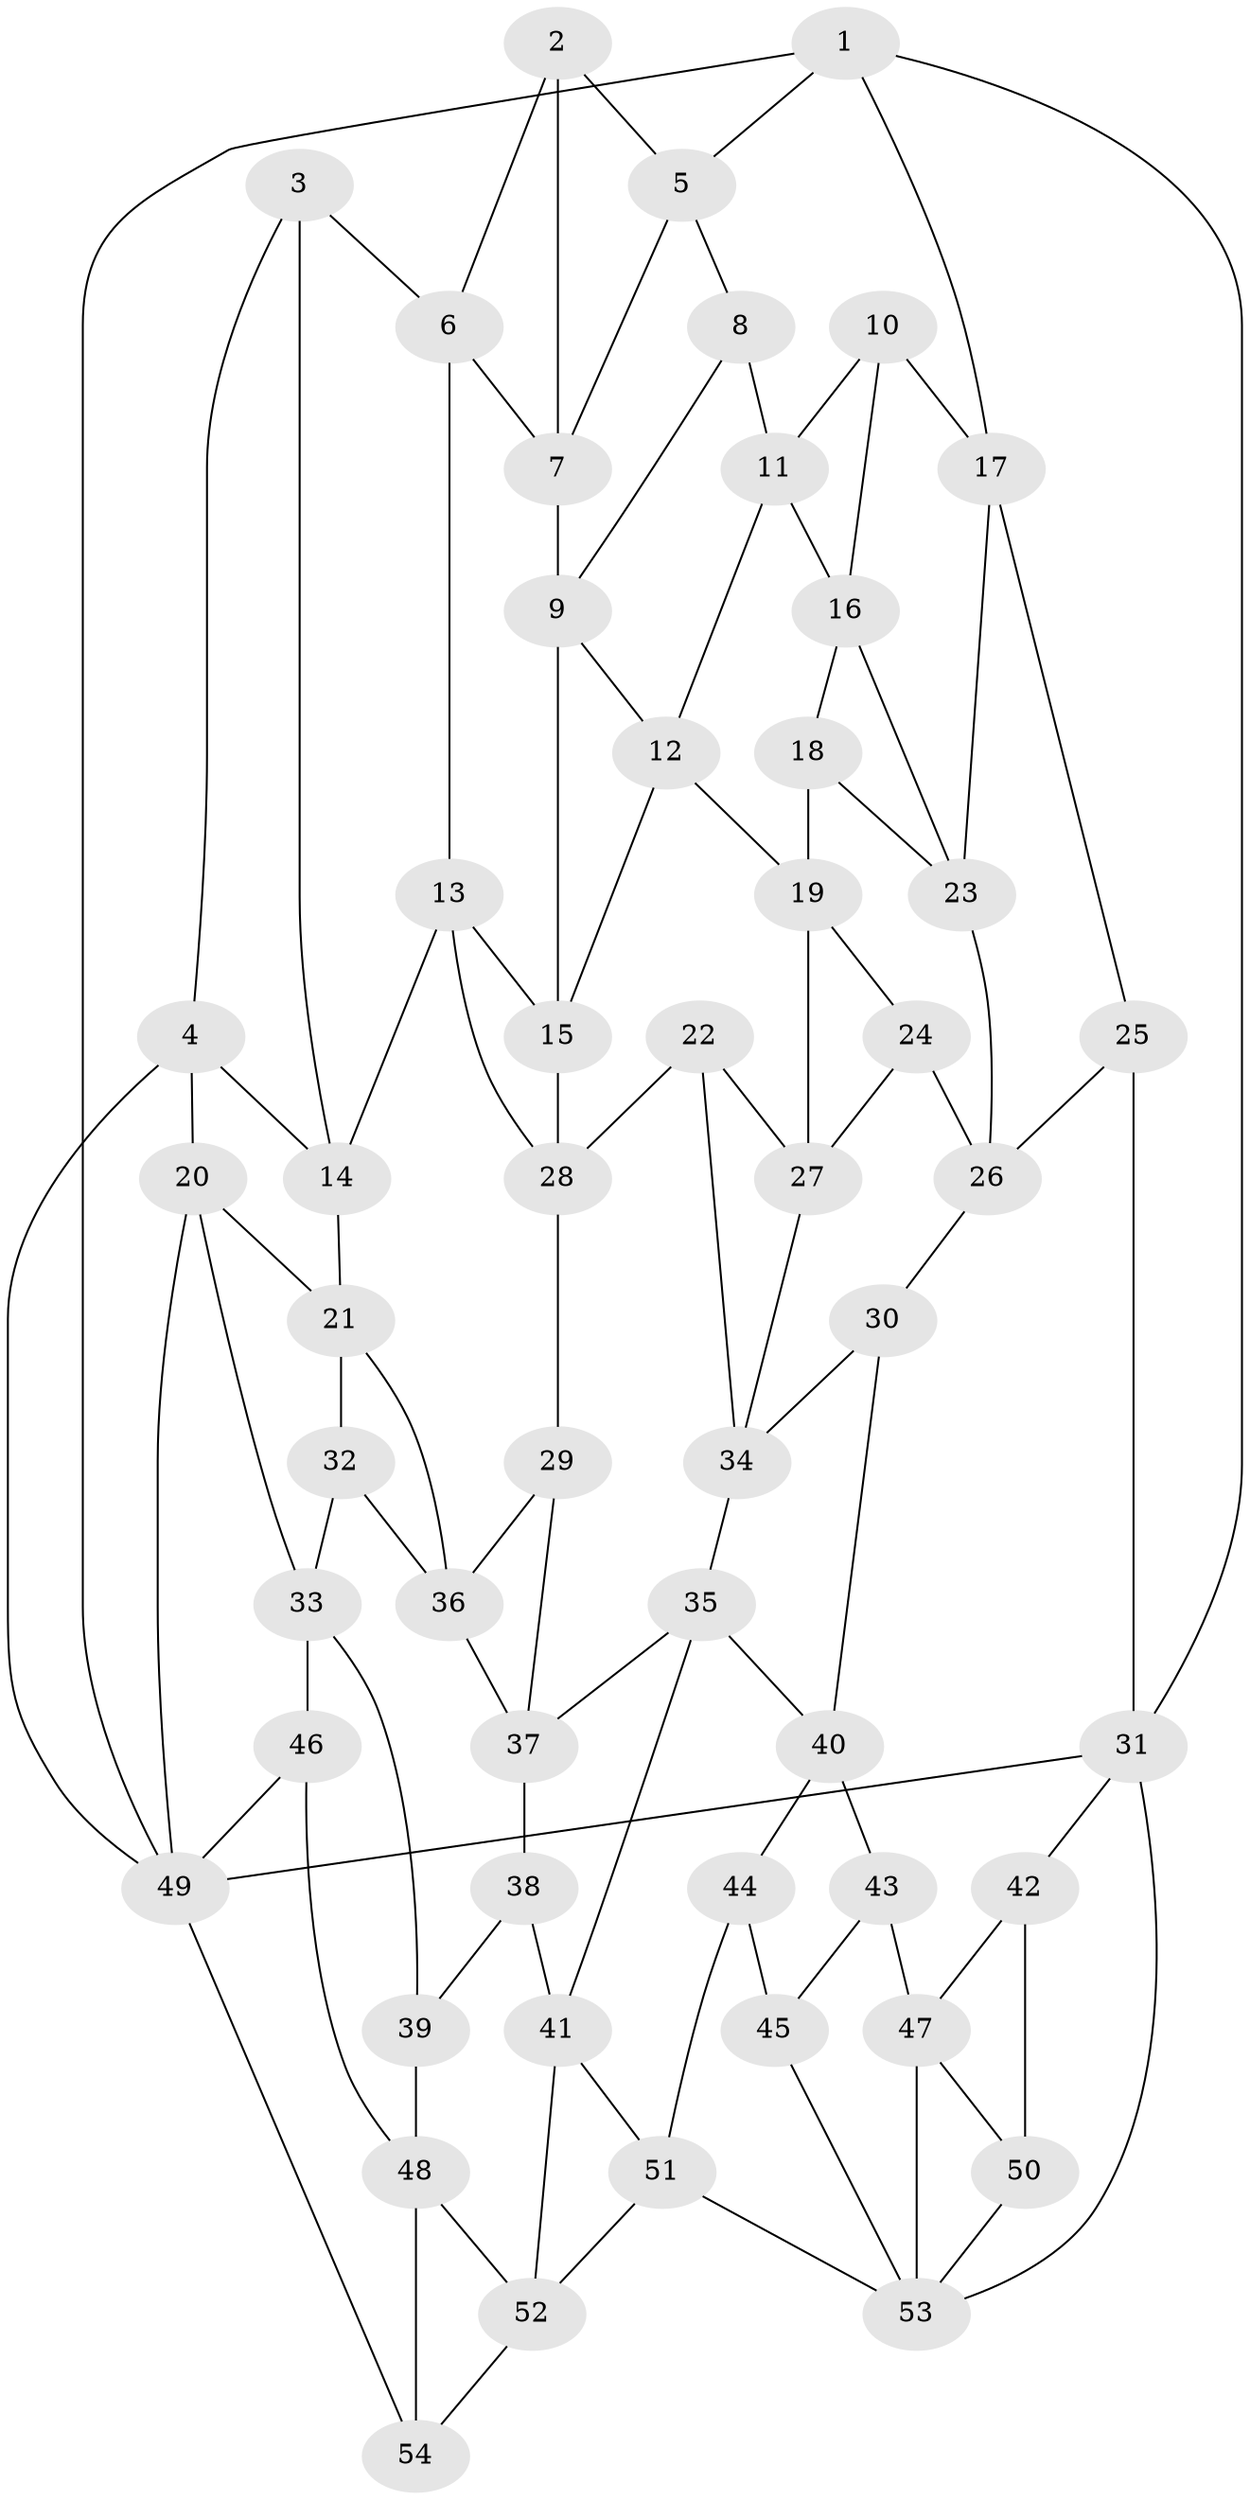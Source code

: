 // original degree distribution, {3: 0.018518518518518517, 5: 0.5740740740740741, 6: 0.19444444444444445, 4: 0.21296296296296297}
// Generated by graph-tools (version 1.1) at 2025/03/03/09/25 03:03:28]
// undirected, 54 vertices, 100 edges
graph export_dot {
graph [start="1"]
  node [color=gray90,style=filled];
  1;
  2;
  3;
  4;
  5;
  6;
  7;
  8;
  9;
  10;
  11;
  12;
  13;
  14;
  15;
  16;
  17;
  18;
  19;
  20;
  21;
  22;
  23;
  24;
  25;
  26;
  27;
  28;
  29;
  30;
  31;
  32;
  33;
  34;
  35;
  36;
  37;
  38;
  39;
  40;
  41;
  42;
  43;
  44;
  45;
  46;
  47;
  48;
  49;
  50;
  51;
  52;
  53;
  54;
  1 -- 5 [weight=1.0];
  1 -- 17 [weight=1.0];
  1 -- 31 [weight=1.0];
  1 -- 49 [weight=1.0];
  2 -- 5 [weight=1.0];
  2 -- 6 [weight=1.0];
  2 -- 7 [weight=1.0];
  3 -- 4 [weight=1.0];
  3 -- 6 [weight=1.0];
  3 -- 14 [weight=1.0];
  4 -- 14 [weight=1.0];
  4 -- 20 [weight=1.0];
  4 -- 49 [weight=1.0];
  5 -- 7 [weight=1.0];
  5 -- 8 [weight=1.0];
  6 -- 7 [weight=1.0];
  6 -- 13 [weight=1.0];
  7 -- 9 [weight=1.0];
  8 -- 9 [weight=1.0];
  8 -- 11 [weight=1.0];
  9 -- 12 [weight=1.0];
  9 -- 15 [weight=1.0];
  10 -- 11 [weight=1.0];
  10 -- 16 [weight=1.0];
  10 -- 17 [weight=1.0];
  11 -- 12 [weight=1.0];
  11 -- 16 [weight=1.0];
  12 -- 15 [weight=1.0];
  12 -- 19 [weight=1.0];
  13 -- 14 [weight=1.0];
  13 -- 15 [weight=1.0];
  13 -- 28 [weight=1.0];
  14 -- 21 [weight=1.0];
  15 -- 28 [weight=1.0];
  16 -- 18 [weight=1.0];
  16 -- 23 [weight=1.0];
  17 -- 23 [weight=1.0];
  17 -- 25 [weight=1.0];
  18 -- 19 [weight=1.0];
  18 -- 23 [weight=1.0];
  19 -- 24 [weight=1.0];
  19 -- 27 [weight=1.0];
  20 -- 21 [weight=1.0];
  20 -- 33 [weight=1.0];
  20 -- 49 [weight=1.0];
  21 -- 32 [weight=1.0];
  21 -- 36 [weight=1.0];
  22 -- 27 [weight=1.0];
  22 -- 28 [weight=1.0];
  22 -- 34 [weight=1.0];
  23 -- 26 [weight=1.0];
  24 -- 26 [weight=1.0];
  24 -- 27 [weight=1.0];
  25 -- 26 [weight=1.0];
  25 -- 31 [weight=1.0];
  26 -- 30 [weight=1.0];
  27 -- 34 [weight=1.0];
  28 -- 29 [weight=1.0];
  29 -- 36 [weight=1.0];
  29 -- 37 [weight=1.0];
  30 -- 34 [weight=1.0];
  30 -- 40 [weight=1.0];
  31 -- 42 [weight=1.0];
  31 -- 49 [weight=1.0];
  31 -- 53 [weight=1.0];
  32 -- 33 [weight=1.0];
  32 -- 36 [weight=1.0];
  33 -- 39 [weight=1.0];
  33 -- 46 [weight=1.0];
  34 -- 35 [weight=1.0];
  35 -- 37 [weight=1.0];
  35 -- 40 [weight=1.0];
  35 -- 41 [weight=1.0];
  36 -- 37 [weight=1.0];
  37 -- 38 [weight=1.0];
  38 -- 39 [weight=1.0];
  38 -- 41 [weight=1.0];
  39 -- 48 [weight=2.0];
  40 -- 43 [weight=1.0];
  40 -- 44 [weight=1.0];
  41 -- 51 [weight=1.0];
  41 -- 52 [weight=1.0];
  42 -- 47 [weight=1.0];
  42 -- 50 [weight=2.0];
  43 -- 45 [weight=1.0];
  43 -- 47 [weight=1.0];
  44 -- 45 [weight=2.0];
  44 -- 51 [weight=1.0];
  45 -- 53 [weight=1.0];
  46 -- 48 [weight=2.0];
  46 -- 49 [weight=1.0];
  47 -- 50 [weight=1.0];
  47 -- 53 [weight=1.0];
  48 -- 52 [weight=1.0];
  48 -- 54 [weight=1.0];
  49 -- 54 [weight=1.0];
  50 -- 53 [weight=1.0];
  51 -- 52 [weight=1.0];
  51 -- 53 [weight=1.0];
  52 -- 54 [weight=1.0];
}
